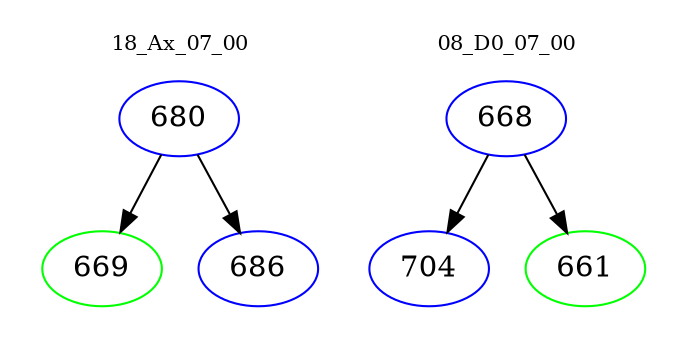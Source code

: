 digraph{
subgraph cluster_0 {
color = white
label = "18_Ax_07_00";
fontsize=10;
T0_680 [label="680", color="blue"]
T0_680 -> T0_669 [color="black"]
T0_669 [label="669", color="green"]
T0_680 -> T0_686 [color="black"]
T0_686 [label="686", color="blue"]
}
subgraph cluster_1 {
color = white
label = "08_D0_07_00";
fontsize=10;
T1_668 [label="668", color="blue"]
T1_668 -> T1_704 [color="black"]
T1_704 [label="704", color="blue"]
T1_668 -> T1_661 [color="black"]
T1_661 [label="661", color="green"]
}
}
